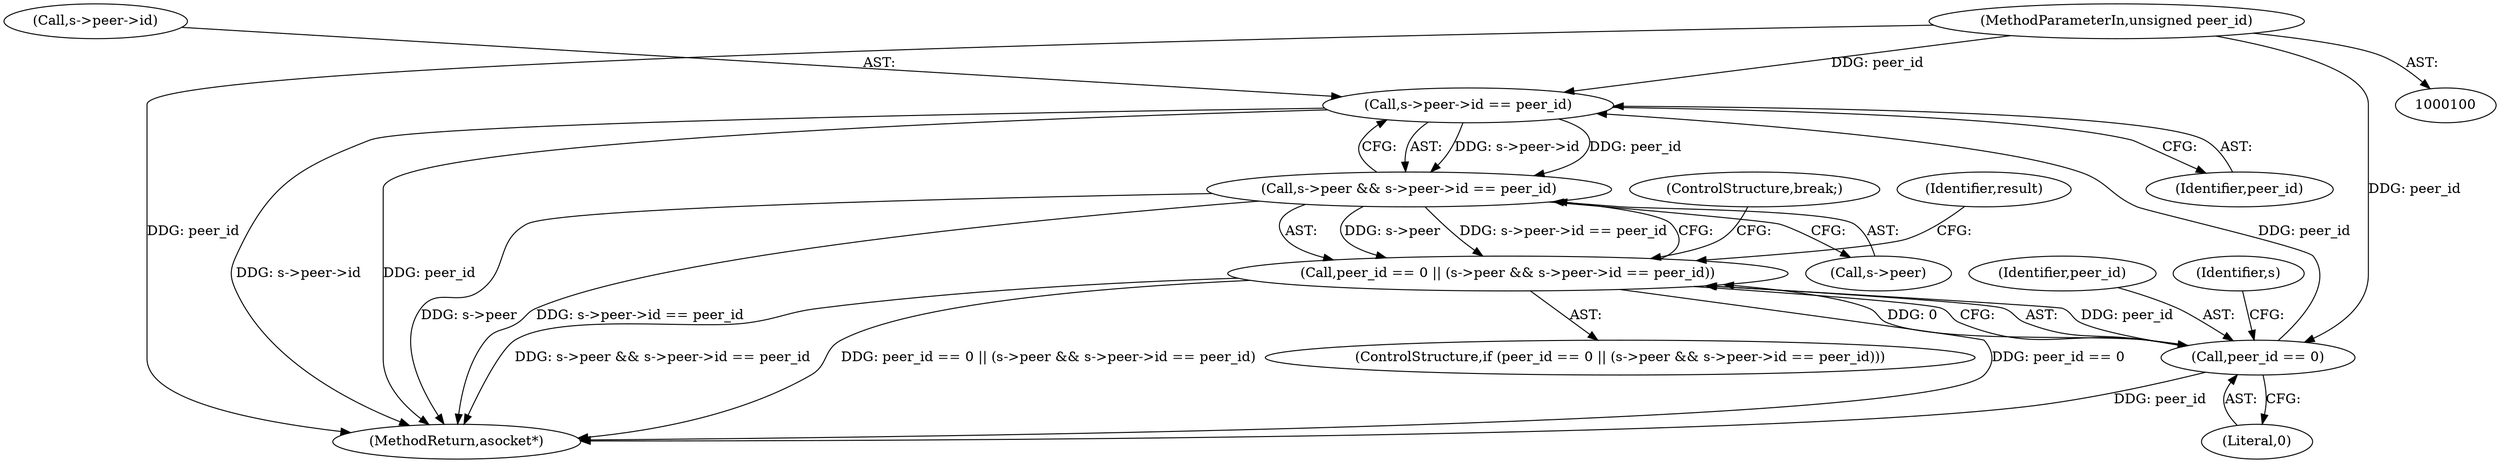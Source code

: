 digraph "0_Android_268068f25673242d1d5130d96202d3288c91b700_0@pointer" {
"1000145" [label="(Call,s->peer->id == peer_id)"];
"1000138" [label="(Call,peer_id == 0)"];
"1000102" [label="(MethodParameterIn,unsigned peer_id)"];
"1000141" [label="(Call,s->peer && s->peer->id == peer_id)"];
"1000137" [label="(Call,peer_id == 0 || (s->peer && s->peer->id == peer_id))"];
"1000140" [label="(Literal,0)"];
"1000146" [label="(Call,s->peer->id)"];
"1000102" [label="(MethodParameterIn,unsigned peer_id)"];
"1000136" [label="(ControlStructure,if (peer_id == 0 || (s->peer && s->peer->id == peer_id)))"];
"1000139" [label="(Identifier,peer_id)"];
"1000156" [label="(ControlStructure,break;)"];
"1000154" [label="(Identifier,result)"];
"1000138" [label="(Call,peer_id == 0)"];
"1000141" [label="(Call,s->peer && s->peer->id == peer_id)"];
"1000137" [label="(Call,peer_id == 0 || (s->peer && s->peer->id == peer_id))"];
"1000142" [label="(Call,s->peer)"];
"1000162" [label="(MethodReturn,asocket*)"];
"1000143" [label="(Identifier,s)"];
"1000151" [label="(Identifier,peer_id)"];
"1000145" [label="(Call,s->peer->id == peer_id)"];
"1000145" -> "1000141"  [label="AST: "];
"1000145" -> "1000151"  [label="CFG: "];
"1000146" -> "1000145"  [label="AST: "];
"1000151" -> "1000145"  [label="AST: "];
"1000141" -> "1000145"  [label="CFG: "];
"1000145" -> "1000162"  [label="DDG: s->peer->id"];
"1000145" -> "1000162"  [label="DDG: peer_id"];
"1000145" -> "1000141"  [label="DDG: s->peer->id"];
"1000145" -> "1000141"  [label="DDG: peer_id"];
"1000138" -> "1000145"  [label="DDG: peer_id"];
"1000102" -> "1000145"  [label="DDG: peer_id"];
"1000138" -> "1000137"  [label="AST: "];
"1000138" -> "1000140"  [label="CFG: "];
"1000139" -> "1000138"  [label="AST: "];
"1000140" -> "1000138"  [label="AST: "];
"1000143" -> "1000138"  [label="CFG: "];
"1000137" -> "1000138"  [label="CFG: "];
"1000138" -> "1000162"  [label="DDG: peer_id"];
"1000138" -> "1000137"  [label="DDG: peer_id"];
"1000138" -> "1000137"  [label="DDG: 0"];
"1000102" -> "1000138"  [label="DDG: peer_id"];
"1000102" -> "1000100"  [label="AST: "];
"1000102" -> "1000162"  [label="DDG: peer_id"];
"1000141" -> "1000137"  [label="AST: "];
"1000141" -> "1000142"  [label="CFG: "];
"1000142" -> "1000141"  [label="AST: "];
"1000137" -> "1000141"  [label="CFG: "];
"1000141" -> "1000162"  [label="DDG: s->peer"];
"1000141" -> "1000162"  [label="DDG: s->peer->id == peer_id"];
"1000141" -> "1000137"  [label="DDG: s->peer"];
"1000141" -> "1000137"  [label="DDG: s->peer->id == peer_id"];
"1000137" -> "1000136"  [label="AST: "];
"1000154" -> "1000137"  [label="CFG: "];
"1000156" -> "1000137"  [label="CFG: "];
"1000137" -> "1000162"  [label="DDG: peer_id == 0"];
"1000137" -> "1000162"  [label="DDG: s->peer && s->peer->id == peer_id"];
"1000137" -> "1000162"  [label="DDG: peer_id == 0 || (s->peer && s->peer->id == peer_id)"];
}
